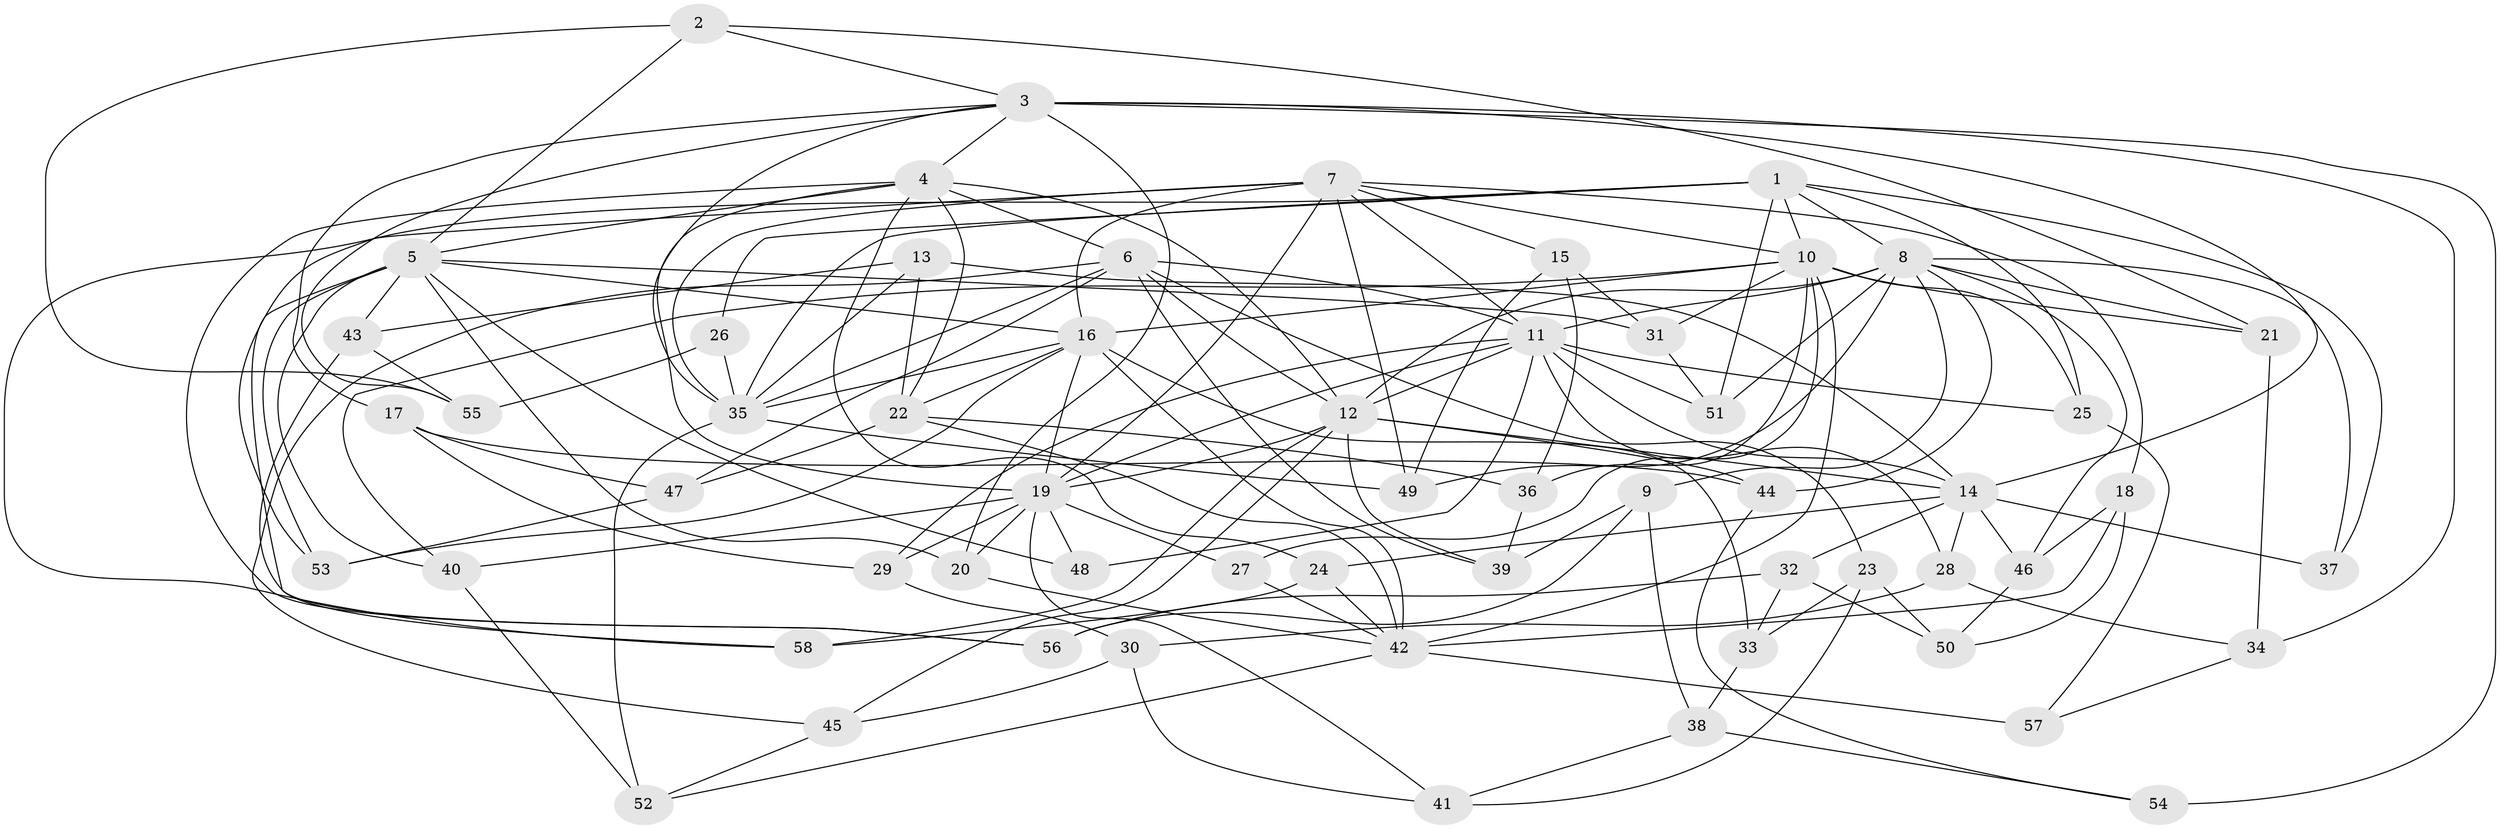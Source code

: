 // original degree distribution, {4: 1.0}
// Generated by graph-tools (version 1.1) at 2025/53/03/04/25 22:53:45]
// undirected, 58 vertices, 154 edges
graph export_dot {
  node [color=gray90,style=filled];
  1;
  2;
  3;
  4;
  5;
  6;
  7;
  8;
  9;
  10;
  11;
  12;
  13;
  14;
  15;
  16;
  17;
  18;
  19;
  20;
  21;
  22;
  23;
  24;
  25;
  26;
  27;
  28;
  29;
  30;
  31;
  32;
  33;
  34;
  35;
  36;
  37;
  38;
  39;
  40;
  41;
  42;
  43;
  44;
  45;
  46;
  47;
  48;
  49;
  50;
  51;
  52;
  53;
  54;
  55;
  56;
  57;
  58;
  1 -- 8 [weight=2.0];
  1 -- 10 [weight=1.0];
  1 -- 25 [weight=1.0];
  1 -- 26 [weight=2.0];
  1 -- 35 [weight=1.0];
  1 -- 37 [weight=1.0];
  1 -- 51 [weight=1.0];
  1 -- 58 [weight=1.0];
  2 -- 3 [weight=1.0];
  2 -- 5 [weight=1.0];
  2 -- 21 [weight=1.0];
  2 -- 55 [weight=1.0];
  3 -- 4 [weight=1.0];
  3 -- 14 [weight=1.0];
  3 -- 17 [weight=1.0];
  3 -- 20 [weight=1.0];
  3 -- 34 [weight=1.0];
  3 -- 35 [weight=1.0];
  3 -- 54 [weight=2.0];
  3 -- 55 [weight=1.0];
  4 -- 5 [weight=2.0];
  4 -- 6 [weight=1.0];
  4 -- 12 [weight=1.0];
  4 -- 19 [weight=1.0];
  4 -- 22 [weight=2.0];
  4 -- 24 [weight=1.0];
  4 -- 56 [weight=1.0];
  5 -- 16 [weight=1.0];
  5 -- 20 [weight=1.0];
  5 -- 31 [weight=1.0];
  5 -- 40 [weight=1.0];
  5 -- 43 [weight=1.0];
  5 -- 48 [weight=2.0];
  5 -- 53 [weight=1.0];
  5 -- 56 [weight=1.0];
  6 -- 11 [weight=1.0];
  6 -- 12 [weight=1.0];
  6 -- 23 [weight=1.0];
  6 -- 35 [weight=1.0];
  6 -- 39 [weight=1.0];
  6 -- 45 [weight=1.0];
  6 -- 47 [weight=1.0];
  7 -- 10 [weight=1.0];
  7 -- 11 [weight=1.0];
  7 -- 15 [weight=1.0];
  7 -- 16 [weight=2.0];
  7 -- 18 [weight=1.0];
  7 -- 19 [weight=1.0];
  7 -- 35 [weight=1.0];
  7 -- 49 [weight=1.0];
  7 -- 53 [weight=1.0];
  8 -- 9 [weight=1.0];
  8 -- 11 [weight=2.0];
  8 -- 12 [weight=1.0];
  8 -- 21 [weight=1.0];
  8 -- 37 [weight=1.0];
  8 -- 44 [weight=1.0];
  8 -- 46 [weight=1.0];
  8 -- 49 [weight=1.0];
  8 -- 51 [weight=1.0];
  9 -- 38 [weight=1.0];
  9 -- 39 [weight=1.0];
  9 -- 56 [weight=1.0];
  10 -- 16 [weight=1.0];
  10 -- 21 [weight=1.0];
  10 -- 25 [weight=1.0];
  10 -- 27 [weight=1.0];
  10 -- 31 [weight=1.0];
  10 -- 36 [weight=1.0];
  10 -- 40 [weight=1.0];
  10 -- 42 [weight=1.0];
  11 -- 12 [weight=1.0];
  11 -- 14 [weight=1.0];
  11 -- 19 [weight=1.0];
  11 -- 25 [weight=1.0];
  11 -- 28 [weight=1.0];
  11 -- 29 [weight=1.0];
  11 -- 48 [weight=1.0];
  11 -- 51 [weight=1.0];
  12 -- 14 [weight=1.0];
  12 -- 19 [weight=1.0];
  12 -- 39 [weight=1.0];
  12 -- 44 [weight=1.0];
  12 -- 45 [weight=1.0];
  12 -- 58 [weight=1.0];
  13 -- 14 [weight=1.0];
  13 -- 22 [weight=1.0];
  13 -- 35 [weight=1.0];
  13 -- 43 [weight=1.0];
  14 -- 24 [weight=1.0];
  14 -- 28 [weight=1.0];
  14 -- 32 [weight=1.0];
  14 -- 37 [weight=2.0];
  14 -- 46 [weight=1.0];
  15 -- 31 [weight=1.0];
  15 -- 36 [weight=1.0];
  15 -- 49 [weight=1.0];
  16 -- 19 [weight=1.0];
  16 -- 22 [weight=2.0];
  16 -- 33 [weight=1.0];
  16 -- 35 [weight=2.0];
  16 -- 42 [weight=1.0];
  16 -- 53 [weight=1.0];
  17 -- 29 [weight=1.0];
  17 -- 44 [weight=1.0];
  17 -- 47 [weight=1.0];
  18 -- 42 [weight=1.0];
  18 -- 46 [weight=1.0];
  18 -- 50 [weight=1.0];
  19 -- 20 [weight=1.0];
  19 -- 27 [weight=2.0];
  19 -- 29 [weight=1.0];
  19 -- 40 [weight=1.0];
  19 -- 41 [weight=1.0];
  19 -- 48 [weight=1.0];
  20 -- 42 [weight=1.0];
  21 -- 34 [weight=1.0];
  22 -- 36 [weight=1.0];
  22 -- 42 [weight=1.0];
  22 -- 47 [weight=1.0];
  23 -- 33 [weight=1.0];
  23 -- 41 [weight=1.0];
  23 -- 50 [weight=1.0];
  24 -- 42 [weight=1.0];
  24 -- 58 [weight=1.0];
  25 -- 57 [weight=1.0];
  26 -- 35 [weight=1.0];
  26 -- 55 [weight=1.0];
  27 -- 42 [weight=1.0];
  28 -- 30 [weight=1.0];
  28 -- 34 [weight=1.0];
  29 -- 30 [weight=1.0];
  30 -- 41 [weight=1.0];
  30 -- 45 [weight=1.0];
  31 -- 51 [weight=1.0];
  32 -- 33 [weight=1.0];
  32 -- 50 [weight=1.0];
  32 -- 56 [weight=1.0];
  33 -- 38 [weight=1.0];
  34 -- 57 [weight=1.0];
  35 -- 49 [weight=1.0];
  35 -- 52 [weight=1.0];
  36 -- 39 [weight=1.0];
  38 -- 41 [weight=1.0];
  38 -- 54 [weight=1.0];
  40 -- 52 [weight=1.0];
  42 -- 52 [weight=1.0];
  42 -- 57 [weight=2.0];
  43 -- 55 [weight=1.0];
  43 -- 58 [weight=1.0];
  44 -- 54 [weight=1.0];
  45 -- 52 [weight=1.0];
  46 -- 50 [weight=1.0];
  47 -- 53 [weight=1.0];
}
